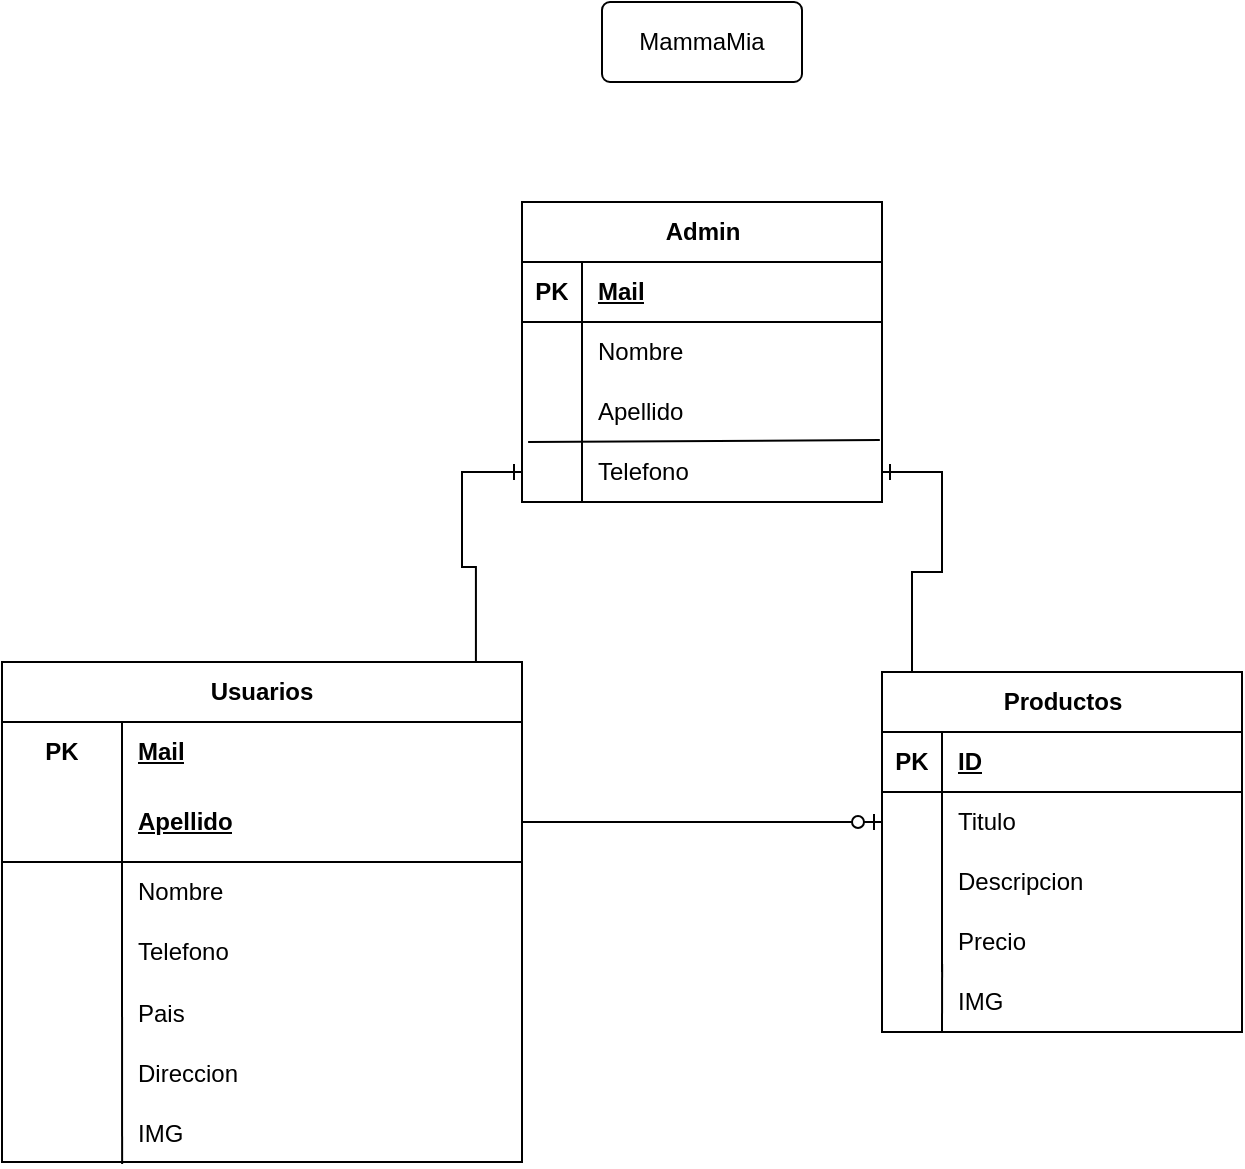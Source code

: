 <mxfile version="23.1.1" type="device">
  <diagram name="Página-1" id="2V3JbAQNCPl6cxdbXAo3">
    <mxGraphModel dx="1434" dy="746" grid="1" gridSize="10" guides="1" tooltips="1" connect="1" arrows="1" fold="1" page="1" pageScale="1" pageWidth="827" pageHeight="1169" math="0" shadow="0">
      <root>
        <mxCell id="0" />
        <mxCell id="1" parent="0" />
        <mxCell id="jQf0BfVDbPN6aqq_5oLl-1" value="MammaMia" style="rounded=1;arcSize=10;whiteSpace=wrap;html=1;align=center;" vertex="1" parent="1">
          <mxGeometry x="360" y="70" width="100" height="40" as="geometry" />
        </mxCell>
        <mxCell id="jQf0BfVDbPN6aqq_5oLl-69" value="" style="group" vertex="1" connectable="0" parent="1">
          <mxGeometry x="500" y="405" width="180" height="180" as="geometry" />
        </mxCell>
        <mxCell id="jQf0BfVDbPN6aqq_5oLl-52" value="Productos" style="shape=table;startSize=30;container=1;collapsible=1;childLayout=tableLayout;fixedRows=1;rowLines=0;fontStyle=1;align=center;resizeLast=1;html=1;" vertex="1" parent="jQf0BfVDbPN6aqq_5oLl-69">
          <mxGeometry width="180" height="180" as="geometry" />
        </mxCell>
        <mxCell id="jQf0BfVDbPN6aqq_5oLl-53" value="" style="shape=tableRow;horizontal=0;startSize=0;swimlaneHead=0;swimlaneBody=0;fillColor=none;collapsible=0;dropTarget=0;points=[[0,0.5],[1,0.5]];portConstraint=eastwest;top=0;left=0;right=0;bottom=1;" vertex="1" parent="jQf0BfVDbPN6aqq_5oLl-52">
          <mxGeometry y="30" width="180" height="30" as="geometry" />
        </mxCell>
        <mxCell id="jQf0BfVDbPN6aqq_5oLl-54" value="PK" style="shape=partialRectangle;connectable=0;fillColor=none;top=0;left=0;bottom=0;right=0;fontStyle=1;overflow=hidden;whiteSpace=wrap;html=1;" vertex="1" parent="jQf0BfVDbPN6aqq_5oLl-53">
          <mxGeometry width="30" height="30" as="geometry">
            <mxRectangle width="30" height="30" as="alternateBounds" />
          </mxGeometry>
        </mxCell>
        <mxCell id="jQf0BfVDbPN6aqq_5oLl-55" value="ID" style="shape=partialRectangle;connectable=0;fillColor=none;top=0;left=0;bottom=0;right=0;align=left;spacingLeft=6;fontStyle=5;overflow=hidden;whiteSpace=wrap;html=1;" vertex="1" parent="jQf0BfVDbPN6aqq_5oLl-53">
          <mxGeometry x="30" width="150" height="30" as="geometry">
            <mxRectangle width="150" height="30" as="alternateBounds" />
          </mxGeometry>
        </mxCell>
        <mxCell id="jQf0BfVDbPN6aqq_5oLl-56" value="" style="shape=tableRow;horizontal=0;startSize=0;swimlaneHead=0;swimlaneBody=0;fillColor=none;collapsible=0;dropTarget=0;points=[[0,0.5],[1,0.5]];portConstraint=eastwest;top=0;left=0;right=0;bottom=0;" vertex="1" parent="jQf0BfVDbPN6aqq_5oLl-52">
          <mxGeometry y="60" width="180" height="30" as="geometry" />
        </mxCell>
        <mxCell id="jQf0BfVDbPN6aqq_5oLl-57" value="" style="shape=partialRectangle;connectable=0;fillColor=none;top=0;left=0;bottom=0;right=0;editable=1;overflow=hidden;whiteSpace=wrap;html=1;" vertex="1" parent="jQf0BfVDbPN6aqq_5oLl-56">
          <mxGeometry width="30" height="30" as="geometry">
            <mxRectangle width="30" height="30" as="alternateBounds" />
          </mxGeometry>
        </mxCell>
        <mxCell id="jQf0BfVDbPN6aqq_5oLl-58" value="Titulo" style="shape=partialRectangle;connectable=0;fillColor=none;top=0;left=0;bottom=0;right=0;align=left;spacingLeft=6;overflow=hidden;whiteSpace=wrap;html=1;" vertex="1" parent="jQf0BfVDbPN6aqq_5oLl-56">
          <mxGeometry x="30" width="150" height="30" as="geometry">
            <mxRectangle width="150" height="30" as="alternateBounds" />
          </mxGeometry>
        </mxCell>
        <mxCell id="jQf0BfVDbPN6aqq_5oLl-59" value="" style="shape=tableRow;horizontal=0;startSize=0;swimlaneHead=0;swimlaneBody=0;fillColor=none;collapsible=0;dropTarget=0;points=[[0,0.5],[1,0.5]];portConstraint=eastwest;top=0;left=0;right=0;bottom=0;" vertex="1" parent="jQf0BfVDbPN6aqq_5oLl-52">
          <mxGeometry y="90" width="180" height="30" as="geometry" />
        </mxCell>
        <mxCell id="jQf0BfVDbPN6aqq_5oLl-60" value="" style="shape=partialRectangle;connectable=0;fillColor=none;top=0;left=0;bottom=0;right=0;editable=1;overflow=hidden;whiteSpace=wrap;html=1;" vertex="1" parent="jQf0BfVDbPN6aqq_5oLl-59">
          <mxGeometry width="30" height="30" as="geometry">
            <mxRectangle width="30" height="30" as="alternateBounds" />
          </mxGeometry>
        </mxCell>
        <mxCell id="jQf0BfVDbPN6aqq_5oLl-61" value="Descripcion" style="shape=partialRectangle;connectable=0;fillColor=none;top=0;left=0;bottom=0;right=0;align=left;spacingLeft=6;overflow=hidden;whiteSpace=wrap;html=1;" vertex="1" parent="jQf0BfVDbPN6aqq_5oLl-59">
          <mxGeometry x="30" width="150" height="30" as="geometry">
            <mxRectangle width="150" height="30" as="alternateBounds" />
          </mxGeometry>
        </mxCell>
        <mxCell id="jQf0BfVDbPN6aqq_5oLl-62" value="" style="shape=tableRow;horizontal=0;startSize=0;swimlaneHead=0;swimlaneBody=0;fillColor=none;collapsible=0;dropTarget=0;points=[[0,0.5],[1,0.5]];portConstraint=eastwest;top=0;left=0;right=0;bottom=0;" vertex="1" parent="jQf0BfVDbPN6aqq_5oLl-52">
          <mxGeometry y="120" width="180" height="30" as="geometry" />
        </mxCell>
        <mxCell id="jQf0BfVDbPN6aqq_5oLl-63" value="" style="shape=partialRectangle;connectable=0;fillColor=none;top=0;left=0;bottom=0;right=0;editable=1;overflow=hidden;whiteSpace=wrap;html=1;" vertex="1" parent="jQf0BfVDbPN6aqq_5oLl-62">
          <mxGeometry width="30" height="30" as="geometry">
            <mxRectangle width="30" height="30" as="alternateBounds" />
          </mxGeometry>
        </mxCell>
        <mxCell id="jQf0BfVDbPN6aqq_5oLl-64" value="Precio" style="shape=partialRectangle;connectable=0;fillColor=none;top=0;left=0;bottom=0;right=0;align=left;spacingLeft=6;overflow=hidden;whiteSpace=wrap;html=1;" vertex="1" parent="jQf0BfVDbPN6aqq_5oLl-62">
          <mxGeometry x="30" width="150" height="30" as="geometry">
            <mxRectangle width="150" height="30" as="alternateBounds" />
          </mxGeometry>
        </mxCell>
        <mxCell id="jQf0BfVDbPN6aqq_5oLl-65" value="" style="shape=tableRow;horizontal=0;startSize=0;swimlaneHead=0;swimlaneBody=0;fillColor=none;collapsible=0;dropTarget=0;points=[[0,0.5],[1,0.5]];portConstraint=eastwest;top=0;left=0;right=0;bottom=0;" vertex="1" parent="jQf0BfVDbPN6aqq_5oLl-69">
          <mxGeometry y="150" width="180" height="30" as="geometry" />
        </mxCell>
        <mxCell id="jQf0BfVDbPN6aqq_5oLl-66" value="" style="shape=partialRectangle;connectable=0;fillColor=none;top=0;left=0;bottom=0;right=0;editable=1;overflow=hidden;whiteSpace=wrap;html=1;" vertex="1" parent="jQf0BfVDbPN6aqq_5oLl-65">
          <mxGeometry width="30" height="30" as="geometry">
            <mxRectangle width="30" height="30" as="alternateBounds" />
          </mxGeometry>
        </mxCell>
        <mxCell id="jQf0BfVDbPN6aqq_5oLl-67" value="IMG" style="shape=partialRectangle;connectable=0;fillColor=none;top=0;left=0;bottom=0;right=0;align=left;spacingLeft=6;overflow=hidden;whiteSpace=wrap;html=1;" vertex="1" parent="jQf0BfVDbPN6aqq_5oLl-65">
          <mxGeometry x="30" width="150" height="30" as="geometry">
            <mxRectangle width="150" height="30" as="alternateBounds" />
          </mxGeometry>
        </mxCell>
        <mxCell id="jQf0BfVDbPN6aqq_5oLl-68" value="" style="endArrow=none;html=1;rounded=0;exitX=0.167;exitY=-0.133;exitDx=0;exitDy=0;exitPerimeter=0;" edge="1" parent="jQf0BfVDbPN6aqq_5oLl-69" source="jQf0BfVDbPN6aqq_5oLl-65">
          <mxGeometry relative="1" as="geometry">
            <mxPoint x="-60" y="150" as="sourcePoint" />
            <mxPoint x="30" y="180" as="targetPoint" />
          </mxGeometry>
        </mxCell>
        <mxCell id="jQf0BfVDbPN6aqq_5oLl-70" value="Admin" style="shape=table;startSize=30;container=1;collapsible=1;childLayout=tableLayout;fixedRows=1;rowLines=0;fontStyle=1;align=center;resizeLast=1;html=1;" vertex="1" parent="1">
          <mxGeometry x="320" y="170" width="180" height="150" as="geometry" />
        </mxCell>
        <mxCell id="jQf0BfVDbPN6aqq_5oLl-71" value="" style="shape=tableRow;horizontal=0;startSize=0;swimlaneHead=0;swimlaneBody=0;fillColor=none;collapsible=0;dropTarget=0;points=[[0,0.5],[1,0.5]];portConstraint=eastwest;top=0;left=0;right=0;bottom=1;" vertex="1" parent="jQf0BfVDbPN6aqq_5oLl-70">
          <mxGeometry y="30" width="180" height="30" as="geometry" />
        </mxCell>
        <mxCell id="jQf0BfVDbPN6aqq_5oLl-72" value="PK" style="shape=partialRectangle;connectable=0;fillColor=none;top=0;left=0;bottom=0;right=0;fontStyle=1;overflow=hidden;whiteSpace=wrap;html=1;" vertex="1" parent="jQf0BfVDbPN6aqq_5oLl-71">
          <mxGeometry width="30" height="30" as="geometry">
            <mxRectangle width="30" height="30" as="alternateBounds" />
          </mxGeometry>
        </mxCell>
        <mxCell id="jQf0BfVDbPN6aqq_5oLl-73" value="Mail" style="shape=partialRectangle;connectable=0;fillColor=none;top=0;left=0;bottom=0;right=0;align=left;spacingLeft=6;fontStyle=5;overflow=hidden;whiteSpace=wrap;html=1;" vertex="1" parent="jQf0BfVDbPN6aqq_5oLl-71">
          <mxGeometry x="30" width="150" height="30" as="geometry">
            <mxRectangle width="150" height="30" as="alternateBounds" />
          </mxGeometry>
        </mxCell>
        <mxCell id="jQf0BfVDbPN6aqq_5oLl-74" value="" style="shape=tableRow;horizontal=0;startSize=0;swimlaneHead=0;swimlaneBody=0;fillColor=none;collapsible=0;dropTarget=0;points=[[0,0.5],[1,0.5]];portConstraint=eastwest;top=0;left=0;right=0;bottom=0;" vertex="1" parent="jQf0BfVDbPN6aqq_5oLl-70">
          <mxGeometry y="60" width="180" height="30" as="geometry" />
        </mxCell>
        <mxCell id="jQf0BfVDbPN6aqq_5oLl-75" value="" style="shape=partialRectangle;connectable=0;fillColor=none;top=0;left=0;bottom=0;right=0;editable=1;overflow=hidden;whiteSpace=wrap;html=1;" vertex="1" parent="jQf0BfVDbPN6aqq_5oLl-74">
          <mxGeometry width="30" height="30" as="geometry">
            <mxRectangle width="30" height="30" as="alternateBounds" />
          </mxGeometry>
        </mxCell>
        <mxCell id="jQf0BfVDbPN6aqq_5oLl-76" value="Nombre" style="shape=partialRectangle;connectable=0;fillColor=none;top=0;left=0;bottom=0;right=0;align=left;spacingLeft=6;overflow=hidden;whiteSpace=wrap;html=1;" vertex="1" parent="jQf0BfVDbPN6aqq_5oLl-74">
          <mxGeometry x="30" width="150" height="30" as="geometry">
            <mxRectangle width="150" height="30" as="alternateBounds" />
          </mxGeometry>
        </mxCell>
        <mxCell id="jQf0BfVDbPN6aqq_5oLl-77" value="" style="shape=tableRow;horizontal=0;startSize=0;swimlaneHead=0;swimlaneBody=0;fillColor=none;collapsible=0;dropTarget=0;points=[[0,0.5],[1,0.5]];portConstraint=eastwest;top=0;left=0;right=0;bottom=0;" vertex="1" parent="jQf0BfVDbPN6aqq_5oLl-70">
          <mxGeometry y="90" width="180" height="30" as="geometry" />
        </mxCell>
        <mxCell id="jQf0BfVDbPN6aqq_5oLl-78" value="" style="shape=partialRectangle;connectable=0;fillColor=none;top=0;left=0;bottom=0;right=0;editable=1;overflow=hidden;whiteSpace=wrap;html=1;" vertex="1" parent="jQf0BfVDbPN6aqq_5oLl-77">
          <mxGeometry width="30" height="30" as="geometry">
            <mxRectangle width="30" height="30" as="alternateBounds" />
          </mxGeometry>
        </mxCell>
        <mxCell id="jQf0BfVDbPN6aqq_5oLl-79" value="Apellido" style="shape=partialRectangle;connectable=0;fillColor=none;top=0;left=0;bottom=0;right=0;align=left;spacingLeft=6;overflow=hidden;whiteSpace=wrap;html=1;" vertex="1" parent="jQf0BfVDbPN6aqq_5oLl-77">
          <mxGeometry x="30" width="150" height="30" as="geometry">
            <mxRectangle width="150" height="30" as="alternateBounds" />
          </mxGeometry>
        </mxCell>
        <mxCell id="jQf0BfVDbPN6aqq_5oLl-80" value="" style="shape=tableRow;horizontal=0;startSize=0;swimlaneHead=0;swimlaneBody=0;fillColor=none;collapsible=0;dropTarget=0;points=[[0,0.5],[1,0.5]];portConstraint=eastwest;top=0;left=0;right=0;bottom=0;" vertex="1" parent="jQf0BfVDbPN6aqq_5oLl-70">
          <mxGeometry y="120" width="180" height="30" as="geometry" />
        </mxCell>
        <mxCell id="jQf0BfVDbPN6aqq_5oLl-81" value="" style="shape=partialRectangle;connectable=0;fillColor=none;top=0;left=0;bottom=0;right=0;editable=1;overflow=hidden;whiteSpace=wrap;html=1;" vertex="1" parent="jQf0BfVDbPN6aqq_5oLl-80">
          <mxGeometry width="30" height="30" as="geometry">
            <mxRectangle width="30" height="30" as="alternateBounds" />
          </mxGeometry>
        </mxCell>
        <mxCell id="jQf0BfVDbPN6aqq_5oLl-82" value="Telefono" style="shape=partialRectangle;connectable=0;fillColor=none;top=0;left=0;bottom=0;right=0;align=left;spacingLeft=6;overflow=hidden;whiteSpace=wrap;html=1;" vertex="1" parent="jQf0BfVDbPN6aqq_5oLl-80">
          <mxGeometry x="30" width="150" height="30" as="geometry">
            <mxRectangle width="150" height="30" as="alternateBounds" />
          </mxGeometry>
        </mxCell>
        <mxCell id="jQf0BfVDbPN6aqq_5oLl-90" value="" style="endArrow=none;html=1;rounded=0;entryX=0.994;entryY=-0.033;entryDx=0;entryDy=0;entryPerimeter=0;exitX=0.017;exitY=1;exitDx=0;exitDy=0;exitPerimeter=0;" edge="1" parent="jQf0BfVDbPN6aqq_5oLl-70" source="jQf0BfVDbPN6aqq_5oLl-77" target="jQf0BfVDbPN6aqq_5oLl-80">
          <mxGeometry relative="1" as="geometry">
            <mxPoint x="10" y="120" as="sourcePoint" />
            <mxPoint x="170" y="120" as="targetPoint" />
          </mxGeometry>
        </mxCell>
        <mxCell id="jQf0BfVDbPN6aqq_5oLl-29" value="Usuarios" style="shape=table;startSize=30;container=1;collapsible=1;childLayout=tableLayout;fixedRows=1;rowLines=0;fontStyle=1;align=center;resizeLast=1;html=1;whiteSpace=wrap;swimlaneLine=1;strokeColor=default;fillColor=default;gradientColor=none;swimlaneFillColor=default;" vertex="1" parent="1">
          <mxGeometry x="60" y="400" width="260" height="250" as="geometry" />
        </mxCell>
        <mxCell id="jQf0BfVDbPN6aqq_5oLl-30" value="" style="shape=tableRow;horizontal=0;startSize=0;swimlaneHead=0;swimlaneBody=0;fillColor=none;collapsible=0;dropTarget=0;points=[[0,0.5],[1,0.5]];portConstraint=eastwest;top=0;left=0;right=0;bottom=0;html=1;" vertex="1" parent="jQf0BfVDbPN6aqq_5oLl-29">
          <mxGeometry y="30" width="260" height="30" as="geometry" />
        </mxCell>
        <mxCell id="jQf0BfVDbPN6aqq_5oLl-31" value="PK" style="shape=partialRectangle;connectable=0;fillColor=none;top=0;left=0;bottom=0;right=0;fontStyle=1;overflow=hidden;html=1;whiteSpace=wrap;" vertex="1" parent="jQf0BfVDbPN6aqq_5oLl-30">
          <mxGeometry width="60" height="30" as="geometry">
            <mxRectangle width="60" height="30" as="alternateBounds" />
          </mxGeometry>
        </mxCell>
        <mxCell id="jQf0BfVDbPN6aqq_5oLl-32" value="Mail" style="shape=partialRectangle;connectable=0;fillColor=none;top=0;left=0;bottom=0;right=0;align=left;spacingLeft=6;fontStyle=5;overflow=hidden;html=1;whiteSpace=wrap;" vertex="1" parent="jQf0BfVDbPN6aqq_5oLl-30">
          <mxGeometry x="60" width="200" height="30" as="geometry">
            <mxRectangle width="200" height="30" as="alternateBounds" />
          </mxGeometry>
        </mxCell>
        <mxCell id="jQf0BfVDbPN6aqq_5oLl-33" value="" style="shape=tableRow;horizontal=0;startSize=0;swimlaneHead=0;swimlaneBody=0;fillColor=none;collapsible=0;dropTarget=0;points=[[0,0.5],[1,0.5]];portConstraint=eastwest;top=0;left=0;right=0;bottom=1;html=1;" vertex="1" parent="jQf0BfVDbPN6aqq_5oLl-29">
          <mxGeometry y="60" width="260" height="40" as="geometry" />
        </mxCell>
        <mxCell id="jQf0BfVDbPN6aqq_5oLl-34" value="" style="shape=partialRectangle;connectable=0;fillColor=none;top=0;left=0;bottom=0;right=0;fontStyle=1;overflow=hidden;html=1;whiteSpace=wrap;" vertex="1" parent="jQf0BfVDbPN6aqq_5oLl-33">
          <mxGeometry width="60" height="40" as="geometry">
            <mxRectangle width="60" height="40" as="alternateBounds" />
          </mxGeometry>
        </mxCell>
        <mxCell id="jQf0BfVDbPN6aqq_5oLl-35" value="Apellido" style="shape=partialRectangle;connectable=0;fillColor=none;top=0;left=0;bottom=0;right=0;align=left;spacingLeft=6;fontStyle=5;overflow=hidden;html=1;whiteSpace=wrap;strokeColor=inherit;" vertex="1" parent="jQf0BfVDbPN6aqq_5oLl-33">
          <mxGeometry x="60" width="200" height="40" as="geometry">
            <mxRectangle width="200" height="40" as="alternateBounds" />
          </mxGeometry>
        </mxCell>
        <mxCell id="jQf0BfVDbPN6aqq_5oLl-36" value="" style="shape=tableRow;horizontal=0;startSize=0;swimlaneHead=0;swimlaneBody=0;fillColor=none;collapsible=0;dropTarget=0;points=[[0,0.5],[1,0.5]];portConstraint=eastwest;top=0;left=0;right=0;bottom=0;html=1;" vertex="1" parent="jQf0BfVDbPN6aqq_5oLl-29">
          <mxGeometry y="100" width="260" height="30" as="geometry" />
        </mxCell>
        <mxCell id="jQf0BfVDbPN6aqq_5oLl-37" value="" style="shape=partialRectangle;connectable=0;fillColor=none;top=0;left=0;bottom=0;right=0;editable=1;overflow=hidden;html=1;whiteSpace=wrap;" vertex="1" parent="jQf0BfVDbPN6aqq_5oLl-36">
          <mxGeometry width="60" height="30" as="geometry">
            <mxRectangle width="60" height="30" as="alternateBounds" />
          </mxGeometry>
        </mxCell>
        <mxCell id="jQf0BfVDbPN6aqq_5oLl-38" value="Nombre" style="shape=partialRectangle;connectable=0;fillColor=none;top=0;left=0;bottom=0;right=0;align=left;spacingLeft=6;overflow=hidden;html=1;whiteSpace=wrap;" vertex="1" parent="jQf0BfVDbPN6aqq_5oLl-36">
          <mxGeometry x="60" width="200" height="30" as="geometry">
            <mxRectangle width="200" height="30" as="alternateBounds" />
          </mxGeometry>
        </mxCell>
        <mxCell id="jQf0BfVDbPN6aqq_5oLl-39" value="" style="shape=tableRow;horizontal=0;startSize=0;swimlaneHead=0;swimlaneBody=0;fillColor=none;collapsible=0;dropTarget=0;points=[[0,0.5],[1,0.5]];portConstraint=eastwest;top=0;left=0;right=0;bottom=0;html=1;" vertex="1" parent="jQf0BfVDbPN6aqq_5oLl-29">
          <mxGeometry y="130" width="260" height="30" as="geometry" />
        </mxCell>
        <mxCell id="jQf0BfVDbPN6aqq_5oLl-40" value="" style="shape=partialRectangle;connectable=0;fillColor=none;top=0;left=0;bottom=0;right=0;editable=1;overflow=hidden;html=1;whiteSpace=wrap;" vertex="1" parent="jQf0BfVDbPN6aqq_5oLl-39">
          <mxGeometry width="60" height="30" as="geometry">
            <mxRectangle width="60" height="30" as="alternateBounds" />
          </mxGeometry>
        </mxCell>
        <mxCell id="jQf0BfVDbPN6aqq_5oLl-41" value="Telefono" style="shape=partialRectangle;connectable=0;fillColor=none;top=0;left=0;bottom=0;right=0;align=left;spacingLeft=6;overflow=hidden;html=1;whiteSpace=wrap;" vertex="1" parent="jQf0BfVDbPN6aqq_5oLl-39">
          <mxGeometry x="60" width="200" height="30" as="geometry">
            <mxRectangle width="200" height="30" as="alternateBounds" />
          </mxGeometry>
        </mxCell>
        <mxCell id="jQf0BfVDbPN6aqq_5oLl-46" value="Pais" style="shape=partialRectangle;connectable=0;fillColor=none;top=0;left=0;bottom=0;right=0;align=left;spacingLeft=6;overflow=hidden;html=1;whiteSpace=wrap;" vertex="1" parent="1">
          <mxGeometry x="120.06" y="560.99" width="120" height="30" as="geometry">
            <mxRectangle width="120" height="30" as="alternateBounds" />
          </mxGeometry>
        </mxCell>
        <mxCell id="jQf0BfVDbPN6aqq_5oLl-47" value="Direccion" style="shape=partialRectangle;connectable=0;fillColor=none;top=0;left=0;bottom=0;right=0;align=left;spacingLeft=6;overflow=hidden;html=1;whiteSpace=wrap;" vertex="1" parent="1">
          <mxGeometry x="120.06" y="590.99" width="120" height="30" as="geometry">
            <mxRectangle width="120" height="30" as="alternateBounds" />
          </mxGeometry>
        </mxCell>
        <mxCell id="jQf0BfVDbPN6aqq_5oLl-48" value="IMG" style="shape=partialRectangle;connectable=0;fillColor=none;top=0;left=0;bottom=0;right=0;align=left;spacingLeft=6;overflow=hidden;html=1;whiteSpace=wrap;" vertex="1" parent="1">
          <mxGeometry x="120.06" y="620.99" width="120" height="30" as="geometry">
            <mxRectangle width="120" height="30" as="alternateBounds" />
          </mxGeometry>
        </mxCell>
        <mxCell id="jQf0BfVDbPN6aqq_5oLl-49" value="" style="endArrow=none;html=1;rounded=0;exitX=0.333;exitY=-0.033;exitDx=0;exitDy=0;exitPerimeter=0;" edge="1" parent="1">
          <mxGeometry relative="1" as="geometry">
            <mxPoint x="120.0" y="550" as="sourcePoint" />
            <mxPoint x="120.06" y="650.99" as="targetPoint" />
          </mxGeometry>
        </mxCell>
        <mxCell id="jQf0BfVDbPN6aqq_5oLl-94" value="" style="edgeStyle=entityRelationEdgeStyle;fontSize=12;html=1;endArrow=ERone;endFill=1;rounded=0;exitX=0.796;exitY=0;exitDx=0;exitDy=0;entryX=0;entryY=0.5;entryDx=0;entryDy=0;exitPerimeter=0;" edge="1" parent="1" source="jQf0BfVDbPN6aqq_5oLl-29" target="jQf0BfVDbPN6aqq_5oLl-80">
          <mxGeometry width="100" height="100" relative="1" as="geometry">
            <mxPoint x="190" y="360" as="sourcePoint" />
            <mxPoint x="320" y="181" as="targetPoint" />
            <Array as="points">
              <mxPoint x="290" y="350" />
              <mxPoint x="210" y="360" />
              <mxPoint x="280" y="220" />
              <mxPoint x="285" y="350" />
              <mxPoint x="330" y="170" />
              <mxPoint x="280" y="170" />
              <mxPoint x="300" y="240" />
            </Array>
          </mxGeometry>
        </mxCell>
        <mxCell id="jQf0BfVDbPN6aqq_5oLl-95" value="" style="edgeStyle=entityRelationEdgeStyle;fontSize=12;html=1;endArrow=ERone;endFill=1;rounded=0;exitX=0.25;exitY=0;exitDx=0;exitDy=0;entryX=1;entryY=0.5;entryDx=0;entryDy=0;" edge="1" parent="1" source="jQf0BfVDbPN6aqq_5oLl-52" target="jQf0BfVDbPN6aqq_5oLl-80">
          <mxGeometry width="100" height="100" relative="1" as="geometry">
            <mxPoint x="500" y="400" as="sourcePoint" />
            <mxPoint x="760" y="170" as="targetPoint" />
            <Array as="points">
              <mxPoint x="730" y="350" />
              <mxPoint x="650" y="360" />
              <mxPoint x="520" y="300" />
              <mxPoint x="720" y="220" />
              <mxPoint x="725" y="350" />
              <mxPoint x="770" y="170" />
              <mxPoint x="720" y="170" />
              <mxPoint x="740" y="240" />
            </Array>
          </mxGeometry>
        </mxCell>
        <mxCell id="jQf0BfVDbPN6aqq_5oLl-96" value="" style="edgeStyle=entityRelationEdgeStyle;fontSize=12;html=1;endArrow=ERzeroToOne;endFill=1;rounded=0;exitX=1;exitY=0.5;exitDx=0;exitDy=0;entryX=0;entryY=0.5;entryDx=0;entryDy=0;" edge="1" parent="1" source="jQf0BfVDbPN6aqq_5oLl-33" target="jQf0BfVDbPN6aqq_5oLl-56">
          <mxGeometry width="100" height="100" relative="1" as="geometry">
            <mxPoint x="360" y="430" as="sourcePoint" />
            <mxPoint x="460" y="330" as="targetPoint" />
            <Array as="points">
              <mxPoint x="390" y="480" />
            </Array>
          </mxGeometry>
        </mxCell>
      </root>
    </mxGraphModel>
  </diagram>
</mxfile>
